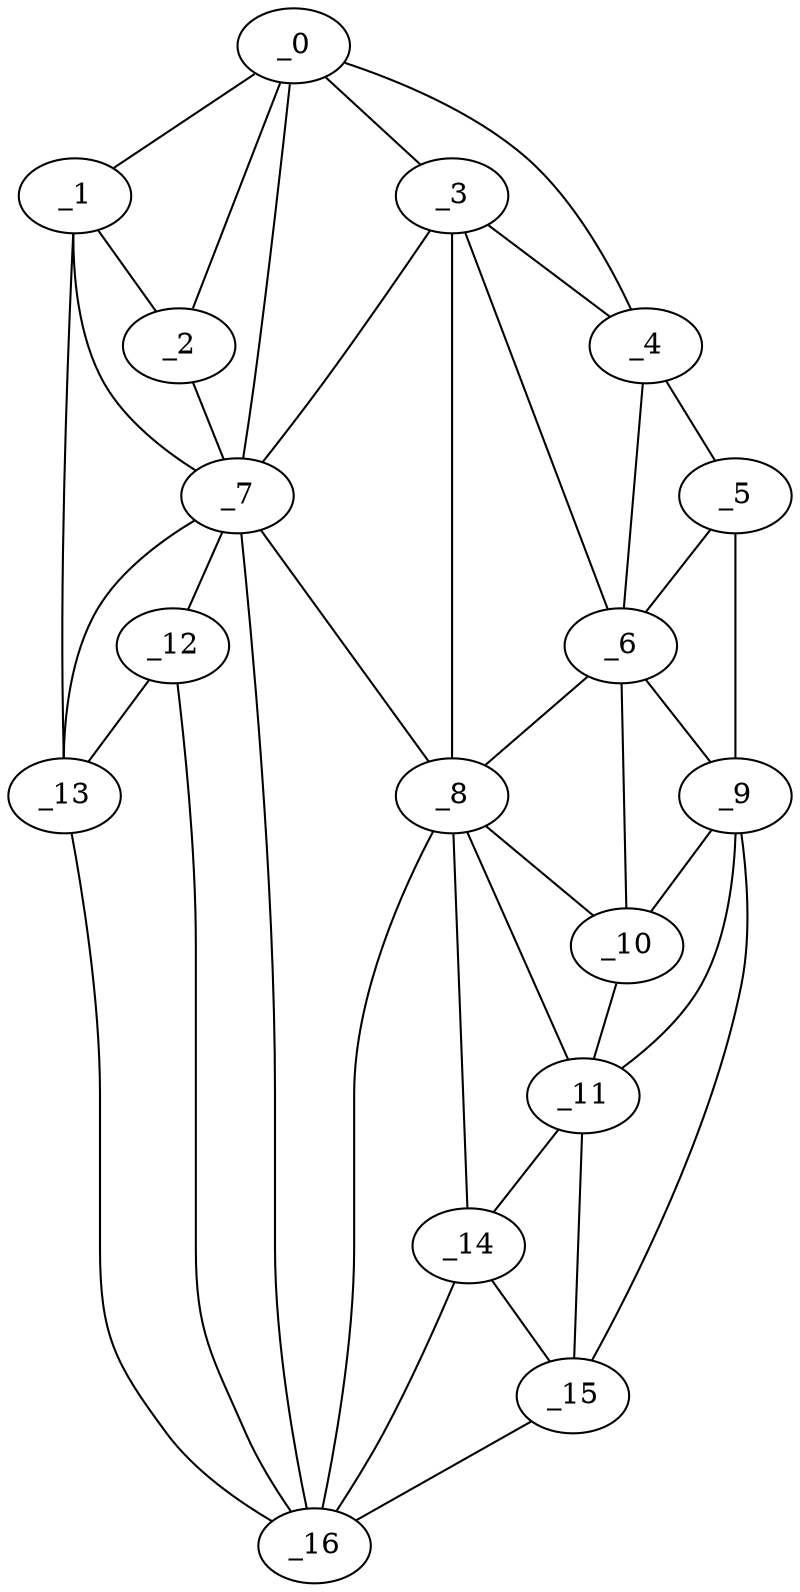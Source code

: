 graph "obj41__190.gxl" {
	_0	 [x=26,
		y=92];
	_1	 [x=26,
		y=120];
	_0 -- _1	 [valence=1];
	_2	 [x=27,
		y=108];
	_0 -- _2	 [valence=2];
	_3	 [x=33,
		y=78];
	_0 -- _3	 [valence=1];
	_4	 [x=38,
		y=6];
	_0 -- _4	 [valence=1];
	_7	 [x=64,
		y=89];
	_0 -- _7	 [valence=1];
	_1 -- _2	 [valence=1];
	_1 -- _7	 [valence=2];
	_13	 [x=98,
		y=126];
	_1 -- _13	 [valence=1];
	_2 -- _7	 [valence=2];
	_3 -- _4	 [valence=2];
	_6	 [x=49,
		y=10];
	_3 -- _6	 [valence=2];
	_3 -- _7	 [valence=2];
	_8	 [x=67,
		y=55];
	_3 -- _8	 [valence=2];
	_5	 [x=49,
		y=5];
	_4 -- _5	 [valence=1];
	_4 -- _6	 [valence=1];
	_5 -- _6	 [valence=2];
	_9	 [x=72,
		y=6];
	_5 -- _9	 [valence=1];
	_6 -- _8	 [valence=1];
	_6 -- _9	 [valence=2];
	_10	 [x=75,
		y=44];
	_6 -- _10	 [valence=2];
	_7 -- _8	 [valence=1];
	_12	 [x=98,
		y=96];
	_7 -- _12	 [valence=2];
	_7 -- _13	 [valence=1];
	_16	 [x=105,
		y=73];
	_7 -- _16	 [valence=1];
	_8 -- _10	 [valence=2];
	_11	 [x=83,
		y=47];
	_8 -- _11	 [valence=1];
	_14	 [x=101,
		y=59];
	_8 -- _14	 [valence=2];
	_8 -- _16	 [valence=2];
	_9 -- _10	 [valence=2];
	_9 -- _11	 [valence=1];
	_15	 [x=103,
		y=49];
	_9 -- _15	 [valence=1];
	_10 -- _11	 [valence=2];
	_11 -- _14	 [valence=2];
	_11 -- _15	 [valence=1];
	_12 -- _13	 [valence=1];
	_12 -- _16	 [valence=2];
	_13 -- _16	 [valence=1];
	_14 -- _15	 [valence=2];
	_14 -- _16	 [valence=2];
	_15 -- _16	 [valence=1];
}
